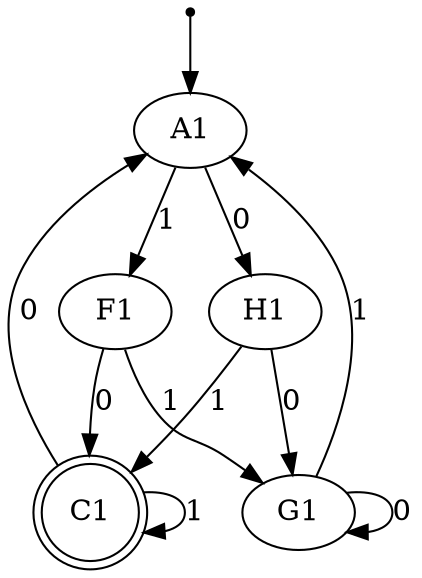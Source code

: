 digraph {
	inic[shape=point];
	inic->A1 ;
	F1->C1 [label="0"];	
	C1->A1 [label="0"];
	G1->G1 [label="0"];
	A1->H1 [label="0"];
	G1->A1 [label="1"];
	F1->G1 [label="1"];
	A1->F1 [label="1"];	
	H1->C1 [label="1"];	
	H1->G1 [label="0"];
	C1->C1 [label="1"];

	C1[shape=doublecircle];
}
